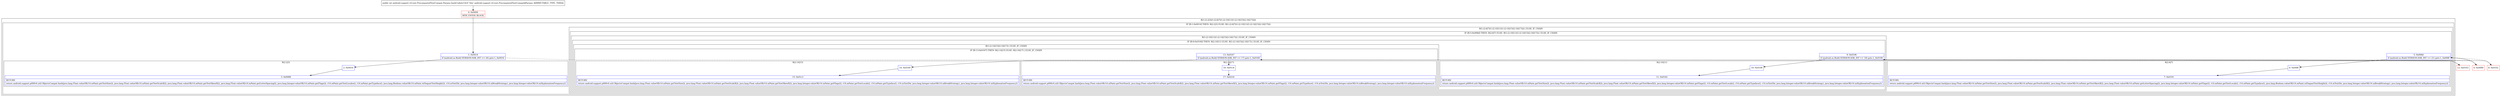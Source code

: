digraph "CFG forandroid.support.v4.text.PrecomputedTextCompat.Params.hashCode()I" {
subgraph cluster_Region_903882017 {
label = "R(1:(2:2|3)(1:(2:6|7)(1:(2:10|11)(1:(2:14|15)(2:16|17)))))";
node [shape=record,color=blue];
subgraph cluster_IfRegion_32588426 {
label = "IF [B:1:0x0014] THEN: R(2:2|3) ELSE: R(1:(2:6|7)(1:(2:10|11)(1:(2:14|15)(2:16|17))))";
node [shape=record,color=blue];
Node_1 [shape=record,label="{1\:\ 0x0014|if (android.os.Build.VERSION.SDK_INT \>= 24) goto L_0x0016\l}"];
subgraph cluster_Region_1447797736 {
label = "R(2:2|3)";
node [shape=record,color=blue];
Node_2 [shape=record,label="{2\:\ 0x0016}"];
Node_3 [shape=record,label="{3\:\ 0x0088|RETURN\l|return android.support.p000v4.util.ObjectsCompat.hash(java.lang.Float.valueOf(r14.mPaint.getTextSize()), java.lang.Float.valueOf(r14.mPaint.getTextScaleX()), java.lang.Float.valueOf(r14.mPaint.getTextSkewX()), java.lang.Float.valueOf(r14.mPaint.getLetterSpacing()), java.lang.Integer.valueOf(r14.mPaint.getFlags()), r14.mPaint.getTextLocales(), r14.mPaint.getTypeface(), java.lang.Boolean.valueOf(r14.mPaint.isElegantTextHeight()), r14.mTextDir, java.lang.Integer.valueOf(r14.mBreakStrategy), java.lang.Integer.valueOf(r14.mHyphenationFrequency))\l}"];
}
subgraph cluster_Region_108653543 {
label = "R(1:(2:6|7)(1:(2:10|11)(1:(2:14|15)(2:16|17)))) | ELSE_IF_CHAIN\l";
node [shape=record,color=blue];
subgraph cluster_IfRegion_839126820 {
label = "IF [B:5:0x008d] THEN: R(2:6|7) ELSE: R(1:(2:10|11)(1:(2:14|15)(2:16|17))) | ELSE_IF_CHAIN\l";
node [shape=record,color=blue];
Node_5 [shape=record,label="{5\:\ 0x008d|if (android.os.Build.VERSION.SDK_INT \>= 21) goto L_0x008f\l}"];
subgraph cluster_Region_963309308 {
label = "R(2:6|7)";
node [shape=record,color=blue];
Node_6 [shape=record,label="{6\:\ 0x008f}"];
Node_7 [shape=record,label="{7\:\ 0x0101|RETURN\l|return android.support.p000v4.util.ObjectsCompat.hash(java.lang.Float.valueOf(r14.mPaint.getTextSize()), java.lang.Float.valueOf(r14.mPaint.getTextScaleX()), java.lang.Float.valueOf(r14.mPaint.getTextSkewX()), java.lang.Float.valueOf(r14.mPaint.getLetterSpacing()), java.lang.Integer.valueOf(r14.mPaint.getFlags()), r14.mPaint.getTextLocale(), r14.mPaint.getTypeface(), java.lang.Boolean.valueOf(r14.mPaint.isElegantTextHeight()), r14.mTextDir, java.lang.Integer.valueOf(r14.mBreakStrategy), java.lang.Integer.valueOf(r14.mHyphenationFrequency))\l}"];
}
subgraph cluster_Region_850747098 {
label = "R(1:(2:10|11)(1:(2:14|15)(2:16|17))) | ELSE_IF_CHAIN\l";
node [shape=record,color=blue];
subgraph cluster_IfRegion_2069544376 {
label = "IF [B:9:0x0106] THEN: R(2:10|11) ELSE: R(1:(2:14|15)(2:16|17)) | ELSE_IF_CHAIN\l";
node [shape=record,color=blue];
Node_9 [shape=record,label="{9\:\ 0x0106|if (android.os.Build.VERSION.SDK_INT \>= 18) goto L_0x0108\l}"];
subgraph cluster_Region_1773527256 {
label = "R(2:10|11)";
node [shape=record,color=blue];
Node_10 [shape=record,label="{10\:\ 0x0108}"];
Node_11 [shape=record,label="{11\:\ 0x0162|RETURN\l|return android.support.p000v4.util.ObjectsCompat.hash(java.lang.Float.valueOf(r14.mPaint.getTextSize()), java.lang.Float.valueOf(r14.mPaint.getTextScaleX()), java.lang.Float.valueOf(r14.mPaint.getTextSkewX()), java.lang.Integer.valueOf(r14.mPaint.getFlags()), r14.mPaint.getTextLocale(), r14.mPaint.getTypeface(), r14.mTextDir, java.lang.Integer.valueOf(r14.mBreakStrategy), java.lang.Integer.valueOf(r14.mHyphenationFrequency))\l}"];
}
subgraph cluster_Region_130477596 {
label = "R(1:(2:14|15)(2:16|17)) | ELSE_IF_CHAIN\l";
node [shape=record,color=blue];
subgraph cluster_IfRegion_530396080 {
label = "IF [B:13:0x0167] THEN: R(2:14|15) ELSE: R(2:16|17) | ELSE_IF_CHAIN\l";
node [shape=record,color=blue];
Node_13 [shape=record,label="{13\:\ 0x0167|if (android.os.Build.VERSION.SDK_INT \>= 17) goto L_0x0169\l}"];
subgraph cluster_Region_830794374 {
label = "R(2:14|15)";
node [shape=record,color=blue];
Node_14 [shape=record,label="{14\:\ 0x0169}"];
Node_15 [shape=record,label="{15\:\ 0x01c3|RETURN\l|return android.support.p000v4.util.ObjectsCompat.hash(java.lang.Float.valueOf(r14.mPaint.getTextSize()), java.lang.Float.valueOf(r14.mPaint.getTextScaleX()), java.lang.Float.valueOf(r14.mPaint.getTextSkewX()), java.lang.Integer.valueOf(r14.mPaint.getFlags()), r14.mPaint.getTextLocale(), r14.mPaint.getTypeface(), r14.mTextDir, java.lang.Integer.valueOf(r14.mBreakStrategy), java.lang.Integer.valueOf(r14.mHyphenationFrequency))\l}"];
}
subgraph cluster_Region_2003926862 {
label = "R(2:16|17)";
node [shape=record,color=blue];
Node_16 [shape=record,label="{16\:\ 0x01c4}"];
Node_17 [shape=record,label="{17\:\ 0x0216|RETURN\l|return android.support.p000v4.util.ObjectsCompat.hash(java.lang.Float.valueOf(r14.mPaint.getTextSize()), java.lang.Float.valueOf(r14.mPaint.getTextScaleX()), java.lang.Float.valueOf(r14.mPaint.getTextSkewX()), java.lang.Integer.valueOf(r14.mPaint.getFlags()), r14.mPaint.getTypeface(), r14.mTextDir, java.lang.Integer.valueOf(r14.mBreakStrategy), java.lang.Integer.valueOf(r14.mHyphenationFrequency))\l}"];
}
}
}
}
}
}
}
}
}
Node_0 [shape=record,color=red,label="{0\:\ 0x0000|MTH_ENTER_BLOCK\l}"];
Node_4 [shape=record,color=red,label="{4\:\ 0x0089}"];
Node_8 [shape=record,color=red,label="{8\:\ 0x0102}"];
Node_12 [shape=record,color=red,label="{12\:\ 0x0163}"];
MethodNode[shape=record,label="{public int android.support.v4.text.PrecomputedTextCompat.Params.hashCode((r14v0 'this' android.support.v4.text.PrecomputedTextCompat$Params A[IMMUTABLE_TYPE, THIS])) }"];
MethodNode -> Node_0;
Node_1 -> Node_2;
Node_1 -> Node_4[style=dashed];
Node_2 -> Node_3;
Node_5 -> Node_6;
Node_5 -> Node_8[style=dashed];
Node_6 -> Node_7;
Node_9 -> Node_10;
Node_9 -> Node_12[style=dashed];
Node_10 -> Node_11;
Node_13 -> Node_14;
Node_13 -> Node_16[style=dashed];
Node_14 -> Node_15;
Node_16 -> Node_17;
Node_0 -> Node_1;
Node_4 -> Node_5;
Node_8 -> Node_9;
Node_12 -> Node_13;
}

